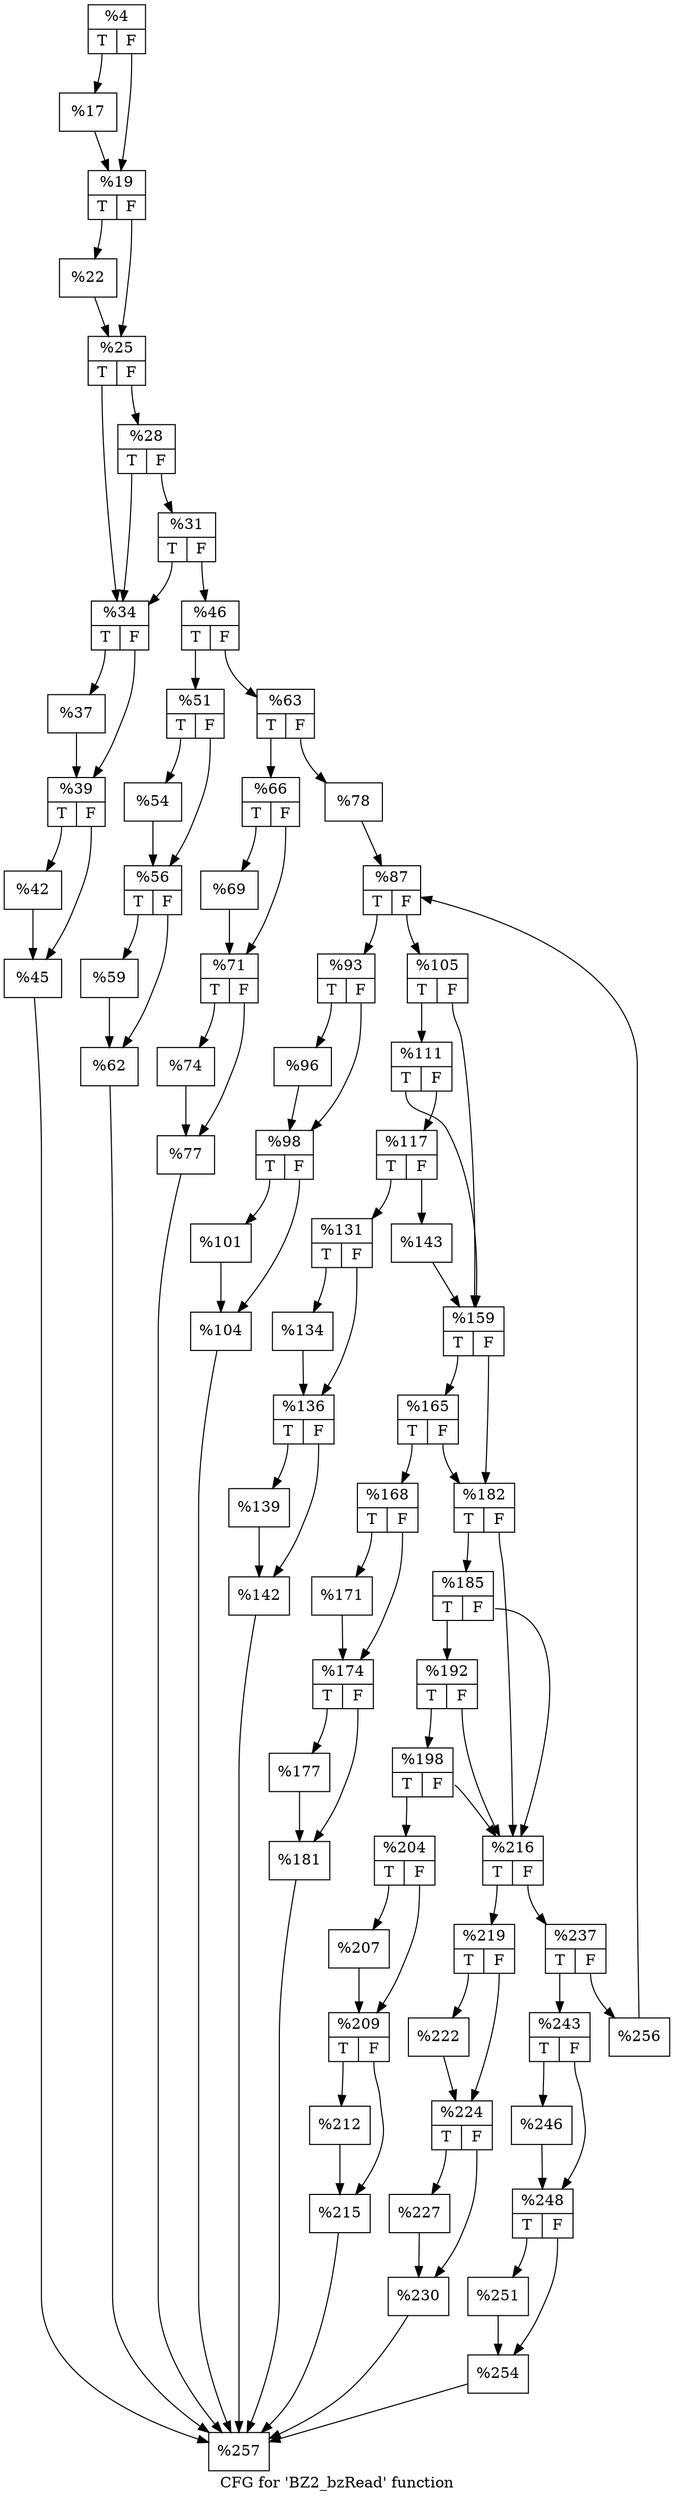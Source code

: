 digraph "CFG for 'BZ2_bzRead' function" {
	label="CFG for 'BZ2_bzRead' function";

	Node0x1990a10 [shape=record,label="{%4|{<s0>T|<s1>F}}"];
	Node0x1990a10:s0 -> Node0x1990a60;
	Node0x1990a10:s1 -> Node0x1991250;
	Node0x1990a60 [shape=record,label="{%17}"];
	Node0x1990a60 -> Node0x1991250;
	Node0x1991250 [shape=record,label="{%19|{<s0>T|<s1>F}}"];
	Node0x1991250:s0 -> Node0x19914b0;
	Node0x1991250:s1 -> Node0x1991500;
	Node0x19914b0 [shape=record,label="{%22}"];
	Node0x19914b0 -> Node0x1991500;
	Node0x1991500 [shape=record,label="{%25|{<s0>T|<s1>F}}"];
	Node0x1991500:s0 -> Node0x1991890;
	Node0x1991500:s1 -> Node0x19918e0;
	Node0x19918e0 [shape=record,label="{%28|{<s0>T|<s1>F}}"];
	Node0x19918e0:s0 -> Node0x1991890;
	Node0x19918e0:s1 -> Node0x1991a90;
	Node0x1991a90 [shape=record,label="{%31|{<s0>T|<s1>F}}"];
	Node0x1991a90:s0 -> Node0x1991890;
	Node0x1991a90:s1 -> Node0x1991c40;
	Node0x1991890 [shape=record,label="{%34|{<s0>T|<s1>F}}"];
	Node0x1991890:s0 -> Node0x1991df0;
	Node0x1991890:s1 -> Node0x1991e40;
	Node0x1991df0 [shape=record,label="{%37}"];
	Node0x1991df0 -> Node0x1991e40;
	Node0x1991e40 [shape=record,label="{%39|{<s0>T|<s1>F}}"];
	Node0x1991e40:s0 -> Node0x1992130;
	Node0x1991e40:s1 -> Node0x1992180;
	Node0x1992130 [shape=record,label="{%42}"];
	Node0x1992130 -> Node0x1992180;
	Node0x1992180 [shape=record,label="{%45}"];
	Node0x1992180 -> Node0x19924c0;
	Node0x1991c40 [shape=record,label="{%46|{<s0>T|<s1>F}}"];
	Node0x1991c40:s0 -> Node0x1992740;
	Node0x1991c40:s1 -> Node0x1992790;
	Node0x1992740 [shape=record,label="{%51|{<s0>T|<s1>F}}"];
	Node0x1992740:s0 -> Node0x1992940;
	Node0x1992740:s1 -> Node0x1992990;
	Node0x1992940 [shape=record,label="{%54}"];
	Node0x1992940 -> Node0x1992990;
	Node0x1992990 [shape=record,label="{%56|{<s0>T|<s1>F}}"];
	Node0x1992990:s0 -> Node0x1992c80;
	Node0x1992990:s1 -> Node0x1992cd0;
	Node0x1992c80 [shape=record,label="{%59}"];
	Node0x1992c80 -> Node0x1992cd0;
	Node0x1992cd0 [shape=record,label="{%62}"];
	Node0x1992cd0 -> Node0x19924c0;
	Node0x1992790 [shape=record,label="{%63|{<s0>T|<s1>F}}"];
	Node0x1992790:s0 -> Node0x1993140;
	Node0x1992790:s1 -> Node0x1993190;
	Node0x1993140 [shape=record,label="{%66|{<s0>T|<s1>F}}"];
	Node0x1993140:s0 -> Node0x1993340;
	Node0x1993140:s1 -> Node0x1993390;
	Node0x1993340 [shape=record,label="{%69}"];
	Node0x1993340 -> Node0x1993390;
	Node0x1993390 [shape=record,label="{%71|{<s0>T|<s1>F}}"];
	Node0x1993390:s0 -> Node0x1993680;
	Node0x1993390:s1 -> Node0x19936d0;
	Node0x1993680 [shape=record,label="{%74}"];
	Node0x1993680 -> Node0x19936d0;
	Node0x19936d0 [shape=record,label="{%77}"];
	Node0x19936d0 -> Node0x19924c0;
	Node0x1993190 [shape=record,label="{%78}"];
	Node0x1993190 -> Node0x1993f70;
	Node0x1993f70 [shape=record,label="{%87|{<s0>T|<s1>F}}"];
	Node0x1993f70:s0 -> Node0x19942c0;
	Node0x1993f70:s1 -> Node0x1994310;
	Node0x19942c0 [shape=record,label="{%93|{<s0>T|<s1>F}}"];
	Node0x19942c0:s0 -> Node0x19944c0;
	Node0x19942c0:s1 -> Node0x1994510;
	Node0x19944c0 [shape=record,label="{%96}"];
	Node0x19944c0 -> Node0x1994510;
	Node0x1994510 [shape=record,label="{%98|{<s0>T|<s1>F}}"];
	Node0x1994510:s0 -> Node0x1994800;
	Node0x1994510:s1 -> Node0x1994850;
	Node0x1994800 [shape=record,label="{%101}"];
	Node0x1994800 -> Node0x1994850;
	Node0x1994850 [shape=record,label="{%104}"];
	Node0x1994850 -> Node0x19924c0;
	Node0x1994310 [shape=record,label="{%105|{<s0>T|<s1>F}}"];
	Node0x1994310:s0 -> Node0x1994e60;
	Node0x1994310:s1 -> Node0x1994eb0;
	Node0x1994e60 [shape=record,label="{%111|{<s0>T|<s1>F}}"];
	Node0x1994e60:s0 -> Node0x1994eb0;
	Node0x1994e60:s1 -> Node0x1995320;
	Node0x1995320 [shape=record,label="{%117|{<s0>T|<s1>F}}"];
	Node0x1995320:s0 -> Node0x1996560;
	Node0x1995320:s1 -> Node0x19965b0;
	Node0x1996560 [shape=record,label="{%131|{<s0>T|<s1>F}}"];
	Node0x1996560:s0 -> Node0x1996760;
	Node0x1996560:s1 -> Node0x19967b0;
	Node0x1996760 [shape=record,label="{%134}"];
	Node0x1996760 -> Node0x19967b0;
	Node0x19967b0 [shape=record,label="{%136|{<s0>T|<s1>F}}"];
	Node0x19967b0:s0 -> Node0x1996ae0;
	Node0x19967b0:s1 -> Node0x1996b30;
	Node0x1996ae0 [shape=record,label="{%139}"];
	Node0x1996ae0 -> Node0x1996b30;
	Node0x1996b30 [shape=record,label="{%142}"];
	Node0x1996b30 -> Node0x19924c0;
	Node0x19965b0 [shape=record,label="{%143}"];
	Node0x19965b0 -> Node0x1994eb0;
	Node0x1994eb0 [shape=record,label="{%159|{<s0>T|<s1>F}}"];
	Node0x1994eb0:s0 -> Node0x1997bd0;
	Node0x1994eb0:s1 -> Node0x1997c20;
	Node0x1997bd0 [shape=record,label="{%165|{<s0>T|<s1>F}}"];
	Node0x1997bd0:s0 -> Node0x1997dd0;
	Node0x1997bd0:s1 -> Node0x1997c20;
	Node0x1997dd0 [shape=record,label="{%168|{<s0>T|<s1>F}}"];
	Node0x1997dd0:s0 -> Node0x1997f80;
	Node0x1997dd0:s1 -> Node0x1997fd0;
	Node0x1997f80 [shape=record,label="{%171}"];
	Node0x1997f80 -> Node0x1997fd0;
	Node0x1997fd0 [shape=record,label="{%174|{<s0>T|<s1>F}}"];
	Node0x1997fd0:s0 -> Node0x1998320;
	Node0x1997fd0:s1 -> Node0x1998370;
	Node0x1998320 [shape=record,label="{%177}"];
	Node0x1998320 -> Node0x1998370;
	Node0x1998370 [shape=record,label="{%181}"];
	Node0x1998370 -> Node0x19924c0;
	Node0x1997c20 [shape=record,label="{%182|{<s0>T|<s1>F}}"];
	Node0x1997c20:s0 -> Node0x1998840;
	Node0x1997c20:s1 -> Node0x1998890;
	Node0x1998840 [shape=record,label="{%185|{<s0>T|<s1>F}}"];
	Node0x1998840:s0 -> Node0x1998c70;
	Node0x1998840:s1 -> Node0x1998890;
	Node0x1998c70 [shape=record,label="{%192|{<s0>T|<s1>F}}"];
	Node0x1998c70:s0 -> Node0x1998fc0;
	Node0x1998c70:s1 -> Node0x1998890;
	Node0x1998fc0 [shape=record,label="{%198|{<s0>T|<s1>F}}"];
	Node0x1998fc0:s0 -> Node0x1999310;
	Node0x1998fc0:s1 -> Node0x1998890;
	Node0x1999310 [shape=record,label="{%204|{<s0>T|<s1>F}}"];
	Node0x1999310:s0 -> Node0x19994c0;
	Node0x1999310:s1 -> Node0x1999510;
	Node0x19994c0 [shape=record,label="{%207}"];
	Node0x19994c0 -> Node0x1999510;
	Node0x1999510 [shape=record,label="{%209|{<s0>T|<s1>F}}"];
	Node0x1999510:s0 -> Node0x1999800;
	Node0x1999510:s1 -> Node0x1999850;
	Node0x1999800 [shape=record,label="{%212}"];
	Node0x1999800 -> Node0x1999850;
	Node0x1999850 [shape=record,label="{%215}"];
	Node0x1999850 -> Node0x19924c0;
	Node0x1998890 [shape=record,label="{%216|{<s0>T|<s1>F}}"];
	Node0x1998890:s0 -> Node0x1999cc0;
	Node0x1998890:s1 -> Node0x1999d10;
	Node0x1999cc0 [shape=record,label="{%219|{<s0>T|<s1>F}}"];
	Node0x1999cc0:s0 -> Node0x1999ec0;
	Node0x1999cc0:s1 -> Node0x1999f10;
	Node0x1999ec0 [shape=record,label="{%222}"];
	Node0x1999ec0 -> Node0x1999f10;
	Node0x1999f10 [shape=record,label="{%224|{<s0>T|<s1>F}}"];
	Node0x1999f10:s0 -> Node0x199a200;
	Node0x1999f10:s1 -> Node0x199a250;
	Node0x199a200 [shape=record,label="{%227}"];
	Node0x199a200 -> Node0x199a250;
	Node0x199a250 [shape=record,label="{%230}"];
	Node0x199a250 -> Node0x19924c0;
	Node0x1999d10 [shape=record,label="{%237|{<s0>T|<s1>F}}"];
	Node0x1999d10:s0 -> Node0x199ab30;
	Node0x1999d10:s1 -> Node0x199ab80;
	Node0x199ab30 [shape=record,label="{%243|{<s0>T|<s1>F}}"];
	Node0x199ab30:s0 -> Node0x199ad30;
	Node0x199ab30:s1 -> Node0x199ad80;
	Node0x199ad30 [shape=record,label="{%246}"];
	Node0x199ad30 -> Node0x199ad80;
	Node0x199ad80 [shape=record,label="{%248|{<s0>T|<s1>F}}"];
	Node0x199ad80:s0 -> Node0x199b070;
	Node0x199ad80:s1 -> Node0x199b0c0;
	Node0x199b070 [shape=record,label="{%251}"];
	Node0x199b070 -> Node0x199b0c0;
	Node0x199b0c0 [shape=record,label="{%254}"];
	Node0x199b0c0 -> Node0x19924c0;
	Node0x199ab80 [shape=record,label="{%256}"];
	Node0x199ab80 -> Node0x1993f70;
	Node0x19924c0 [shape=record,label="{%257}"];
}
